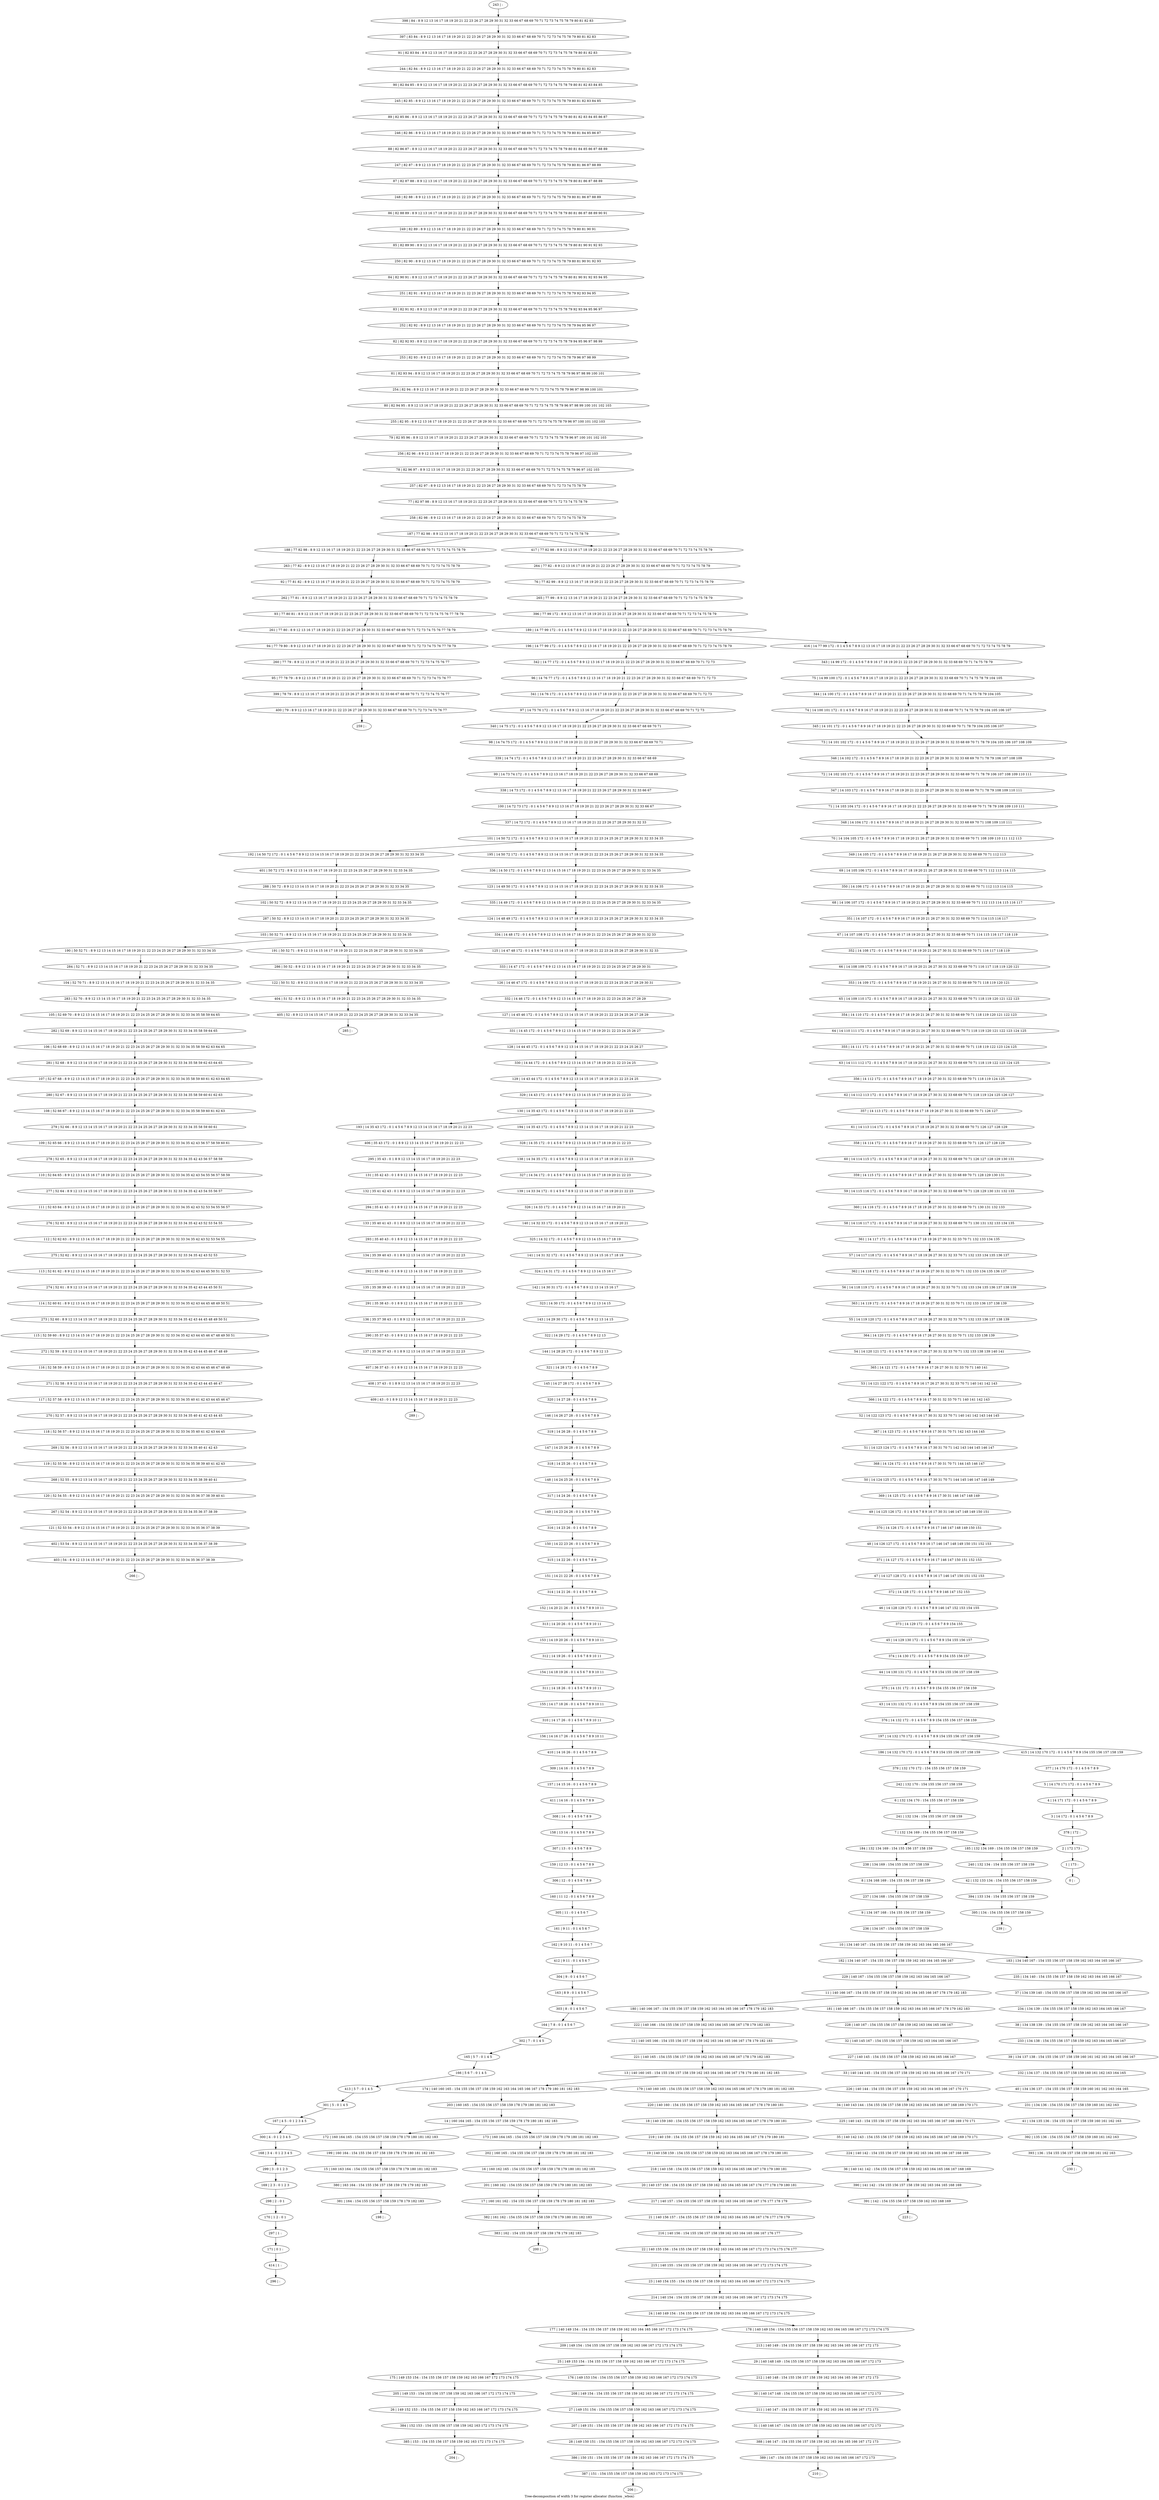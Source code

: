 digraph G {
graph [label="Tree-decomposition of width 3 for register allocator (function _wbox)"]
0[label="0 | : "];
1[label="1 | 173 : "];
2[label="2 | 172 173 : "];
3[label="3 | 14 172 : 0 1 4 5 6 7 8 9 "];
4[label="4 | 14 171 172 : 0 1 4 5 6 7 8 9 "];
5[label="5 | 14 170 171 172 : 0 1 4 5 6 7 8 9 "];
6[label="6 | 132 134 170 : 154 155 156 157 158 159 "];
7[label="7 | 132 134 169 : 154 155 156 157 158 159 "];
8[label="8 | 134 168 169 : 154 155 156 157 158 159 "];
9[label="9 | 134 167 168 : 154 155 156 157 158 159 "];
10[label="10 | 134 140 167 : 154 155 156 157 158 159 162 163 164 165 166 167 "];
11[label="11 | 140 166 167 : 154 155 156 157 158 159 162 163 164 165 166 167 178 179 182 183 "];
12[label="12 | 140 165 166 : 154 155 156 157 158 159 162 163 164 165 166 167 178 179 182 183 "];
13[label="13 | 140 160 165 : 154 155 156 157 158 159 162 163 164 165 166 167 178 179 180 181 182 183 "];
14[label="14 | 160 164 165 : 154 155 156 157 158 159 178 179 180 181 182 183 "];
15[label="15 | 160 163 164 : 154 155 156 157 158 159 178 179 180 181 182 183 "];
16[label="16 | 160 162 165 : 154 155 156 157 158 159 178 179 180 181 182 183 "];
17[label="17 | 160 161 162 : 154 155 156 157 158 159 178 179 180 181 182 183 "];
18[label="18 | 140 159 160 : 154 155 156 157 158 159 162 163 164 165 166 167 178 179 180 181 "];
19[label="19 | 140 158 159 : 154 155 156 157 158 159 162 163 164 165 166 167 178 179 180 181 "];
20[label="20 | 140 157 158 : 154 155 156 157 158 159 162 163 164 165 166 167 176 177 178 179 180 181 "];
21[label="21 | 140 156 157 : 154 155 156 157 158 159 162 163 164 165 166 167 176 177 178 179 "];
22[label="22 | 140 155 156 : 154 155 156 157 158 159 162 163 164 165 166 167 172 173 174 175 176 177 "];
23[label="23 | 140 154 155 : 154 155 156 157 158 159 162 163 164 165 166 167 172 173 174 175 "];
24[label="24 | 140 149 154 : 154 155 156 157 158 159 162 163 164 165 166 167 172 173 174 175 "];
25[label="25 | 149 153 154 : 154 155 156 157 158 159 162 163 166 167 172 173 174 175 "];
26[label="26 | 149 152 153 : 154 155 156 157 158 159 162 163 166 167 172 173 174 175 "];
27[label="27 | 149 151 154 : 154 155 156 157 158 159 162 163 166 167 172 173 174 175 "];
28[label="28 | 149 150 151 : 154 155 156 157 158 159 162 163 166 167 172 173 174 175 "];
29[label="29 | 140 148 149 : 154 155 156 157 158 159 162 163 164 165 166 167 172 173 "];
30[label="30 | 140 147 148 : 154 155 156 157 158 159 162 163 164 165 166 167 172 173 "];
31[label="31 | 140 146 147 : 154 155 156 157 158 159 162 163 164 165 166 167 172 173 "];
32[label="32 | 140 145 167 : 154 155 156 157 158 159 162 163 164 165 166 167 "];
33[label="33 | 140 144 145 : 154 155 156 157 158 159 162 163 164 165 166 167 170 171 "];
34[label="34 | 140 143 144 : 154 155 156 157 158 159 162 163 164 165 166 167 168 169 170 171 "];
35[label="35 | 140 142 143 : 154 155 156 157 158 159 162 163 164 165 166 167 168 169 170 171 "];
36[label="36 | 140 141 142 : 154 155 156 157 158 159 162 163 164 165 166 167 168 169 "];
37[label="37 | 134 139 140 : 154 155 156 157 158 159 162 163 164 165 166 167 "];
38[label="38 | 134 138 139 : 154 155 156 157 158 159 162 163 164 165 166 167 "];
39[label="39 | 134 137 138 : 154 155 156 157 158 159 160 161 162 163 164 165 166 167 "];
40[label="40 | 134 136 137 : 154 155 156 157 158 159 160 161 162 163 164 165 "];
41[label="41 | 134 135 136 : 154 155 156 157 158 159 160 161 162 163 "];
42[label="42 | 132 133 134 : 154 155 156 157 158 159 "];
43[label="43 | 14 131 132 172 : 0 1 4 5 6 7 8 9 154 155 156 157 158 159 "];
44[label="44 | 14 130 131 172 : 0 1 4 5 6 7 8 9 154 155 156 157 158 159 "];
45[label="45 | 14 129 130 172 : 0 1 4 5 6 7 8 9 154 155 156 157 "];
46[label="46 | 14 128 129 172 : 0 1 4 5 6 7 8 9 146 147 152 153 154 155 "];
47[label="47 | 14 127 128 172 : 0 1 4 5 6 7 8 9 16 17 146 147 150 151 152 153 "];
48[label="48 | 14 126 127 172 : 0 1 4 5 6 7 8 9 16 17 146 147 148 149 150 151 152 153 "];
49[label="49 | 14 125 126 172 : 0 1 4 5 6 7 8 9 16 17 30 31 146 147 148 149 150 151 "];
50[label="50 | 14 124 125 172 : 0 1 4 5 6 7 8 9 16 17 30 31 70 71 144 145 146 147 148 149 "];
51[label="51 | 14 123 124 172 : 0 1 4 5 6 7 8 9 16 17 30 31 70 71 142 143 144 145 146 147 "];
52[label="52 | 14 122 123 172 : 0 1 4 5 6 7 8 9 16 17 30 31 32 33 70 71 140 141 142 143 144 145 "];
53[label="53 | 14 121 122 172 : 0 1 4 5 6 7 8 9 16 17 26 27 30 31 32 33 70 71 140 141 142 143 "];
54[label="54 | 14 120 121 172 : 0 1 4 5 6 7 8 9 16 17 26 27 30 31 32 33 70 71 132 133 138 139 140 141 "];
55[label="55 | 14 119 120 172 : 0 1 4 5 6 7 8 9 16 17 18 19 26 27 30 31 32 33 70 71 132 133 136 137 138 139 "];
56[label="56 | 14 118 119 172 : 0 1 4 5 6 7 8 9 16 17 18 19 26 27 30 31 32 33 70 71 132 133 134 135 136 137 138 139 "];
57[label="57 | 14 117 118 172 : 0 1 4 5 6 7 8 9 16 17 18 19 26 27 30 31 32 33 70 71 132 133 134 135 136 137 "];
58[label="58 | 14 116 117 172 : 0 1 4 5 6 7 8 9 16 17 18 19 26 27 30 31 32 33 68 69 70 71 130 131 132 133 134 135 "];
59[label="59 | 14 115 116 172 : 0 1 4 5 6 7 8 9 16 17 18 19 26 27 30 31 32 33 68 69 70 71 128 129 130 131 132 133 "];
60[label="60 | 14 114 115 172 : 0 1 4 5 6 7 8 9 16 17 18 19 26 27 30 31 32 33 68 69 70 71 126 127 128 129 130 131 "];
61[label="61 | 14 113 114 172 : 0 1 4 5 6 7 8 9 16 17 18 19 26 27 30 31 32 33 68 69 70 71 126 127 128 129 "];
62[label="62 | 14 112 113 172 : 0 1 4 5 6 7 8 9 16 17 18 19 26 27 30 31 32 33 68 69 70 71 118 119 124 125 126 127 "];
63[label="63 | 14 111 112 172 : 0 1 4 5 6 7 8 9 16 17 18 19 20 21 26 27 30 31 32 33 68 69 70 71 118 119 122 123 124 125 "];
64[label="64 | 14 110 111 172 : 0 1 4 5 6 7 8 9 16 17 18 19 20 21 26 27 30 31 32 33 68 69 70 71 118 119 120 121 122 123 124 125 "];
65[label="65 | 14 109 110 172 : 0 1 4 5 6 7 8 9 16 17 18 19 20 21 26 27 30 31 32 33 68 69 70 71 118 119 120 121 122 123 "];
66[label="66 | 14 108 109 172 : 0 1 4 5 6 7 8 9 16 17 18 19 20 21 26 27 30 31 32 33 68 69 70 71 116 117 118 119 120 121 "];
67[label="67 | 14 107 108 172 : 0 1 4 5 6 7 8 9 16 17 18 19 20 21 26 27 30 31 32 33 68 69 70 71 114 115 116 117 118 119 "];
68[label="68 | 14 106 107 172 : 0 1 4 5 6 7 8 9 16 17 18 19 20 21 26 27 28 29 30 31 32 33 68 69 70 71 112 113 114 115 116 117 "];
69[label="69 | 14 105 106 172 : 0 1 4 5 6 7 8 9 16 17 18 19 20 21 26 27 28 29 30 31 32 33 68 69 70 71 112 113 114 115 "];
70[label="70 | 14 104 105 172 : 0 1 4 5 6 7 8 9 16 17 18 19 20 21 26 27 28 29 30 31 32 33 68 69 70 71 108 109 110 111 112 113 "];
71[label="71 | 14 103 104 172 : 0 1 4 5 6 7 8 9 16 17 18 19 20 21 22 23 26 27 28 29 30 31 32 33 68 69 70 71 78 79 108 109 110 111 "];
72[label="72 | 14 102 103 172 : 0 1 4 5 6 7 8 9 16 17 18 19 20 21 22 23 26 27 28 29 30 31 32 33 68 69 70 71 78 79 106 107 108 109 110 111 "];
73[label="73 | 14 101 102 172 : 0 1 4 5 6 7 8 9 16 17 18 19 20 21 22 23 26 27 28 29 30 31 32 33 68 69 70 71 78 79 104 105 106 107 108 109 "];
74[label="74 | 14 100 101 172 : 0 1 4 5 6 7 8 9 16 17 18 19 20 21 22 23 26 27 28 29 30 31 32 33 68 69 70 71 74 75 78 79 104 105 106 107 "];
75[label="75 | 14 99 100 172 : 0 1 4 5 6 7 8 9 16 17 18 19 20 21 22 23 26 27 28 29 30 31 32 33 68 69 70 71 74 75 78 79 104 105 "];
76[label="76 | 77 82 99 : 8 9 12 13 16 17 18 19 20 21 22 23 26 27 28 29 30 31 32 33 66 67 68 69 70 71 72 73 74 75 78 79 "];
77[label="77 | 82 97 98 : 8 9 12 13 16 17 18 19 20 21 22 23 26 27 28 29 30 31 32 33 66 67 68 69 70 71 72 73 74 75 78 79 "];
78[label="78 | 82 96 97 : 8 9 12 13 16 17 18 19 20 21 22 23 26 27 28 29 30 31 32 33 66 67 68 69 70 71 72 73 74 75 78 79 96 97 102 103 "];
79[label="79 | 82 95 96 : 8 9 12 13 16 17 18 19 20 21 22 23 26 27 28 29 30 31 32 33 66 67 68 69 70 71 72 73 74 75 78 79 96 97 100 101 102 103 "];
80[label="80 | 82 94 95 : 8 9 12 13 16 17 18 19 20 21 22 23 26 27 28 29 30 31 32 33 66 67 68 69 70 71 72 73 74 75 78 79 96 97 98 99 100 101 102 103 "];
81[label="81 | 82 93 94 : 8 9 12 13 16 17 18 19 20 21 22 23 26 27 28 29 30 31 32 33 66 67 68 69 70 71 72 73 74 75 78 79 96 97 98 99 100 101 "];
82[label="82 | 82 92 93 : 8 9 12 13 16 17 18 19 20 21 22 23 26 27 28 29 30 31 32 33 66 67 68 69 70 71 72 73 74 75 78 79 94 95 96 97 98 99 "];
83[label="83 | 82 91 92 : 8 9 12 13 16 17 18 19 20 21 22 23 26 27 28 29 30 31 32 33 66 67 68 69 70 71 72 73 74 75 78 79 92 93 94 95 96 97 "];
84[label="84 | 82 90 91 : 8 9 12 13 16 17 18 19 20 21 22 23 26 27 28 29 30 31 32 33 66 67 68 69 70 71 72 73 74 75 78 79 80 81 90 91 92 93 94 95 "];
85[label="85 | 82 89 90 : 8 9 12 13 16 17 18 19 20 21 22 23 26 27 28 29 30 31 32 33 66 67 68 69 70 71 72 73 74 75 78 79 80 81 90 91 92 93 "];
86[label="86 | 82 88 89 : 8 9 12 13 16 17 18 19 20 21 22 23 26 27 28 29 30 31 32 33 66 67 68 69 70 71 72 73 74 75 78 79 80 81 86 87 88 89 90 91 "];
87[label="87 | 82 87 88 : 8 9 12 13 16 17 18 19 20 21 22 23 26 27 28 29 30 31 32 33 66 67 68 69 70 71 72 73 74 75 78 79 80 81 86 87 88 89 "];
88[label="88 | 82 86 87 : 8 9 12 13 16 17 18 19 20 21 22 23 26 27 28 29 30 31 32 33 66 67 68 69 70 71 72 73 74 75 78 79 80 81 84 85 86 87 88 89 "];
89[label="89 | 82 85 86 : 8 9 12 13 16 17 18 19 20 21 22 23 26 27 28 29 30 31 32 33 66 67 68 69 70 71 72 73 74 75 78 79 80 81 82 83 84 85 86 87 "];
90[label="90 | 82 84 85 : 8 9 12 13 16 17 18 19 20 21 22 23 26 27 28 29 30 31 32 33 66 67 68 69 70 71 72 73 74 75 78 79 80 81 82 83 84 85 "];
91[label="91 | 82 83 84 : 8 9 12 13 16 17 18 19 20 21 22 23 26 27 28 29 30 31 32 33 66 67 68 69 70 71 72 73 74 75 78 79 80 81 82 83 "];
92[label="92 | 77 81 82 : 8 9 12 13 16 17 18 19 20 21 22 23 26 27 28 29 30 31 32 33 66 67 68 69 70 71 72 73 74 75 78 79 "];
93[label="93 | 77 80 81 : 8 9 12 13 16 17 18 19 20 21 22 23 26 27 28 29 30 31 32 33 66 67 68 69 70 71 72 73 74 75 76 77 78 79 "];
94[label="94 | 77 79 80 : 8 9 12 13 16 17 18 19 20 21 22 23 26 27 28 29 30 31 32 33 66 67 68 69 70 71 72 73 74 75 76 77 78 79 "];
95[label="95 | 77 78 79 : 8 9 12 13 16 17 18 19 20 21 22 23 26 27 28 29 30 31 32 33 66 67 68 69 70 71 72 73 74 75 76 77 "];
96[label="96 | 14 76 77 172 : 0 1 4 5 6 7 8 9 12 13 16 17 18 19 20 21 22 23 26 27 28 29 30 31 32 33 66 67 68 69 70 71 72 73 "];
97[label="97 | 14 75 76 172 : 0 1 4 5 6 7 8 9 12 13 16 17 18 19 20 21 22 23 26 27 28 29 30 31 32 33 66 67 68 69 70 71 72 73 "];
98[label="98 | 14 74 75 172 : 0 1 4 5 6 7 8 9 12 13 16 17 18 19 20 21 22 23 26 27 28 29 30 31 32 33 66 67 68 69 70 71 "];
99[label="99 | 14 73 74 172 : 0 1 4 5 6 7 8 9 12 13 16 17 18 19 20 21 22 23 26 27 28 29 30 31 32 33 66 67 68 69 "];
100[label="100 | 14 72 73 172 : 0 1 4 5 6 7 8 9 12 13 16 17 18 19 20 21 22 23 26 27 28 29 30 31 32 33 66 67 "];
101[label="101 | 14 50 72 172 : 0 1 4 5 6 7 8 9 12 13 14 15 16 17 18 19 20 21 22 23 24 25 26 27 28 29 30 31 32 33 34 35 "];
102[label="102 | 50 52 72 : 8 9 12 13 14 15 16 17 18 19 20 21 22 23 24 25 26 27 28 29 30 31 32 33 34 35 "];
103[label="103 | 50 52 71 : 8 9 12 13 14 15 16 17 18 19 20 21 22 23 24 25 26 27 28 29 30 31 32 33 34 35 "];
104[label="104 | 52 70 71 : 8 9 12 13 14 15 16 17 18 19 20 21 22 23 24 25 26 27 28 29 30 31 32 33 34 35 "];
105[label="105 | 52 69 70 : 8 9 12 13 14 15 16 17 18 19 20 21 22 23 24 25 26 27 28 29 30 31 32 33 34 35 58 59 64 65 "];
106[label="106 | 52 68 69 : 8 9 12 13 14 15 16 17 18 19 20 21 22 23 24 25 26 27 28 29 30 31 32 33 34 35 58 59 62 63 64 65 "];
107[label="107 | 52 67 68 : 8 9 12 13 14 15 16 17 18 19 20 21 22 23 24 25 26 27 28 29 30 31 32 33 34 35 58 59 60 61 62 63 64 65 "];
108[label="108 | 52 66 67 : 8 9 12 13 14 15 16 17 18 19 20 21 22 23 24 25 26 27 28 29 30 31 32 33 34 35 58 59 60 61 62 63 "];
109[label="109 | 52 65 66 : 8 9 12 13 14 15 16 17 18 19 20 21 22 23 24 25 26 27 28 29 30 31 32 33 34 35 42 43 56 57 58 59 60 61 "];
110[label="110 | 52 64 65 : 8 9 12 13 14 15 16 17 18 19 20 21 22 23 24 25 26 27 28 29 30 31 32 33 34 35 42 43 54 55 56 57 58 59 "];
111[label="111 | 52 63 64 : 8 9 12 13 14 15 16 17 18 19 20 21 22 23 24 25 26 27 28 29 30 31 32 33 34 35 42 43 52 53 54 55 56 57 "];
112[label="112 | 52 62 63 : 8 9 12 13 14 15 16 17 18 19 20 21 22 23 24 25 26 27 28 29 30 31 32 33 34 35 42 43 52 53 54 55 "];
113[label="113 | 52 61 62 : 8 9 12 13 14 15 16 17 18 19 20 21 22 23 24 25 26 27 28 29 30 31 32 33 34 35 42 43 44 45 50 51 52 53 "];
114[label="114 | 52 60 61 : 8 9 12 13 14 15 16 17 18 19 20 21 22 23 24 25 26 27 28 29 30 31 32 33 34 35 42 43 44 45 48 49 50 51 "];
115[label="115 | 52 59 60 : 8 9 12 13 14 15 16 17 18 19 20 21 22 23 24 25 26 27 28 29 30 31 32 33 34 35 42 43 44 45 46 47 48 49 50 51 "];
116[label="116 | 52 58 59 : 8 9 12 13 14 15 16 17 18 19 20 21 22 23 24 25 26 27 28 29 30 31 32 33 34 35 42 43 44 45 46 47 48 49 "];
117[label="117 | 52 57 58 : 8 9 12 13 14 15 16 17 18 19 20 21 22 23 24 25 26 27 28 29 30 31 32 33 34 35 40 41 42 43 44 45 46 47 "];
118[label="118 | 52 56 57 : 8 9 12 13 14 15 16 17 18 19 20 21 22 23 24 25 26 27 28 29 30 31 32 33 34 35 40 41 42 43 44 45 "];
119[label="119 | 52 55 56 : 8 9 12 13 14 15 16 17 18 19 20 21 22 23 24 25 26 27 28 29 30 31 32 33 34 35 38 39 40 41 42 43 "];
120[label="120 | 52 54 55 : 8 9 12 13 14 15 16 17 18 19 20 21 22 23 24 25 26 27 28 29 30 31 32 33 34 35 36 37 38 39 40 41 "];
121[label="121 | 52 53 54 : 8 9 12 13 14 15 16 17 18 19 20 21 22 23 24 25 26 27 28 29 30 31 32 33 34 35 36 37 38 39 "];
122[label="122 | 50 51 52 : 8 9 12 13 14 15 16 17 18 19 20 21 22 23 24 25 26 27 28 29 30 31 32 33 34 35 "];
123[label="123 | 14 49 50 172 : 0 1 4 5 6 7 8 9 12 13 14 15 16 17 18 19 20 21 22 23 24 25 26 27 28 29 30 31 32 33 34 35 "];
124[label="124 | 14 48 49 172 : 0 1 4 5 6 7 8 9 12 13 14 15 16 17 18 19 20 21 22 23 24 25 26 27 28 29 30 31 32 33 34 35 "];
125[label="125 | 14 47 48 172 : 0 1 4 5 6 7 8 9 12 13 14 15 16 17 18 19 20 21 22 23 24 25 26 27 28 29 30 31 32 33 "];
126[label="126 | 14 46 47 172 : 0 1 4 5 6 7 8 9 12 13 14 15 16 17 18 19 20 21 22 23 24 25 26 27 28 29 30 31 "];
127[label="127 | 14 45 46 172 : 0 1 4 5 6 7 8 9 12 13 14 15 16 17 18 19 20 21 22 23 24 25 26 27 28 29 "];
128[label="128 | 14 44 45 172 : 0 1 4 5 6 7 8 9 12 13 14 15 16 17 18 19 20 21 22 23 24 25 26 27 "];
129[label="129 | 14 43 44 172 : 0 1 4 5 6 7 8 9 12 13 14 15 16 17 18 19 20 21 22 23 24 25 "];
130[label="130 | 14 35 43 172 : 0 1 4 5 6 7 8 9 12 13 14 15 16 17 18 19 20 21 22 23 "];
131[label="131 | 35 42 43 : 0 1 8 9 12 13 14 15 16 17 18 19 20 21 22 23 "];
132[label="132 | 35 41 42 43 : 0 1 8 9 12 13 14 15 16 17 18 19 20 21 22 23 "];
133[label="133 | 35 40 41 43 : 0 1 8 9 12 13 14 15 16 17 18 19 20 21 22 23 "];
134[label="134 | 35 39 40 43 : 0 1 8 9 12 13 14 15 16 17 18 19 20 21 22 23 "];
135[label="135 | 35 38 39 43 : 0 1 8 9 12 13 14 15 16 17 18 19 20 21 22 23 "];
136[label="136 | 35 37 38 43 : 0 1 8 9 12 13 14 15 16 17 18 19 20 21 22 23 "];
137[label="137 | 35 36 37 43 : 0 1 8 9 12 13 14 15 16 17 18 19 20 21 22 23 "];
138[label="138 | 14 34 35 172 : 0 1 4 5 6 7 8 9 12 13 14 15 16 17 18 19 20 21 22 23 "];
139[label="139 | 14 33 34 172 : 0 1 4 5 6 7 8 9 12 13 14 15 16 17 18 19 20 21 22 23 "];
140[label="140 | 14 32 33 172 : 0 1 4 5 6 7 8 9 12 13 14 15 16 17 18 19 20 21 "];
141[label="141 | 14 31 32 172 : 0 1 4 5 6 7 8 9 12 13 14 15 16 17 18 19 "];
142[label="142 | 14 30 31 172 : 0 1 4 5 6 7 8 9 12 13 14 15 16 17 "];
143[label="143 | 14 29 30 172 : 0 1 4 5 6 7 8 9 12 13 14 15 "];
144[label="144 | 14 28 29 172 : 0 1 4 5 6 7 8 9 12 13 "];
145[label="145 | 14 27 28 172 : 0 1 4 5 6 7 8 9 "];
146[label="146 | 14 26 27 28 : 0 1 4 5 6 7 8 9 "];
147[label="147 | 14 25 26 28 : 0 1 4 5 6 7 8 9 "];
148[label="148 | 14 24 25 26 : 0 1 4 5 6 7 8 9 "];
149[label="149 | 14 23 24 26 : 0 1 4 5 6 7 8 9 "];
150[label="150 | 14 22 23 26 : 0 1 4 5 6 7 8 9 "];
151[label="151 | 14 21 22 26 : 0 1 4 5 6 7 8 9 "];
152[label="152 | 14 20 21 26 : 0 1 4 5 6 7 8 9 10 11 "];
153[label="153 | 14 19 20 26 : 0 1 4 5 6 7 8 9 10 11 "];
154[label="154 | 14 18 19 26 : 0 1 4 5 6 7 8 9 10 11 "];
155[label="155 | 14 17 18 26 : 0 1 4 5 6 7 8 9 10 11 "];
156[label="156 | 14 16 17 26 : 0 1 4 5 6 7 8 9 10 11 "];
157[label="157 | 14 15 16 : 0 1 4 5 6 7 8 9 "];
158[label="158 | 13 14 : 0 1 4 5 6 7 8 9 "];
159[label="159 | 12 13 : 0 1 4 5 6 7 8 9 "];
160[label="160 | 11 12 : 0 1 4 5 6 7 8 9 "];
161[label="161 | 9 11 : 0 1 4 5 6 7 "];
162[label="162 | 9 10 11 : 0 1 4 5 6 7 "];
163[label="163 | 8 9 : 0 1 4 5 6 7 "];
164[label="164 | 7 8 : 0 1 4 5 6 7 "];
165[label="165 | 5 7 : 0 1 4 5 "];
166[label="166 | 5 6 7 : 0 1 4 5 "];
167[label="167 | 4 5 : 0 1 2 3 4 5 "];
168[label="168 | 3 4 : 0 1 2 3 4 5 "];
169[label="169 | 2 3 : 0 1 2 3 "];
170[label="170 | 1 2 : 0 1 "];
171[label="171 | 0 1 : "];
172[label="172 | 160 164 165 : 154 155 156 157 158 159 178 179 180 181 182 183 "];
173[label="173 | 160 164 165 : 154 155 156 157 158 159 178 179 180 181 182 183 "];
174[label="174 | 140 160 165 : 154 155 156 157 158 159 162 163 164 165 166 167 178 179 180 181 182 183 "];
175[label="175 | 149 153 154 : 154 155 156 157 158 159 162 163 166 167 172 173 174 175 "];
176[label="176 | 149 153 154 : 154 155 156 157 158 159 162 163 166 167 172 173 174 175 "];
177[label="177 | 140 149 154 : 154 155 156 157 158 159 162 163 164 165 166 167 172 173 174 175 "];
178[label="178 | 140 149 154 : 154 155 156 157 158 159 162 163 164 165 166 167 172 173 174 175 "];
179[label="179 | 140 160 165 : 154 155 156 157 158 159 162 163 164 165 166 167 178 179 180 181 182 183 "];
180[label="180 | 140 166 167 : 154 155 156 157 158 159 162 163 164 165 166 167 178 179 182 183 "];
181[label="181 | 140 166 167 : 154 155 156 157 158 159 162 163 164 165 166 167 178 179 182 183 "];
182[label="182 | 134 140 167 : 154 155 156 157 158 159 162 163 164 165 166 167 "];
183[label="183 | 134 140 167 : 154 155 156 157 158 159 162 163 164 165 166 167 "];
184[label="184 | 132 134 169 : 154 155 156 157 158 159 "];
185[label="185 | 132 134 169 : 154 155 156 157 158 159 "];
186[label="186 | 14 132 170 172 : 0 1 4 5 6 7 8 9 154 155 156 157 158 159 "];
187[label="187 | 77 82 98 : 8 9 12 13 16 17 18 19 20 21 22 23 26 27 28 29 30 31 32 33 66 67 68 69 70 71 72 73 74 75 78 79 "];
188[label="188 | 77 82 98 : 8 9 12 13 16 17 18 19 20 21 22 23 26 27 28 29 30 31 32 33 66 67 68 69 70 71 72 73 74 75 78 79 "];
189[label="189 | 14 77 99 172 : 0 1 4 5 6 7 8 9 12 13 16 17 18 19 20 21 22 23 26 27 28 29 30 31 32 33 66 67 68 69 70 71 72 73 74 75 78 79 "];
190[label="190 | 50 52 71 : 8 9 12 13 14 15 16 17 18 19 20 21 22 23 24 25 26 27 28 29 30 31 32 33 34 35 "];
191[label="191 | 50 52 71 : 8 9 12 13 14 15 16 17 18 19 20 21 22 23 24 25 26 27 28 29 30 31 32 33 34 35 "];
192[label="192 | 14 50 72 172 : 0 1 4 5 6 7 8 9 12 13 14 15 16 17 18 19 20 21 22 23 24 25 26 27 28 29 30 31 32 33 34 35 "];
193[label="193 | 14 35 43 172 : 0 1 4 5 6 7 8 9 12 13 14 15 16 17 18 19 20 21 22 23 "];
194[label="194 | 14 35 43 172 : 0 1 4 5 6 7 8 9 12 13 14 15 16 17 18 19 20 21 22 23 "];
195[label="195 | 14 50 72 172 : 0 1 4 5 6 7 8 9 12 13 14 15 16 17 18 19 20 21 22 23 24 25 26 27 28 29 30 31 32 33 34 35 "];
196[label="196 | 14 77 99 172 : 0 1 4 5 6 7 8 9 12 13 16 17 18 19 20 21 22 23 26 27 28 29 30 31 32 33 66 67 68 69 70 71 72 73 74 75 78 79 "];
197[label="197 | 14 132 170 172 : 0 1 4 5 6 7 8 9 154 155 156 157 158 159 "];
198[label="198 | : "];
199[label="199 | 160 164 : 154 155 156 157 158 159 178 179 180 181 182 183 "];
200[label="200 | : "];
201[label="201 | 160 162 : 154 155 156 157 158 159 178 179 180 181 182 183 "];
202[label="202 | 160 165 : 154 155 156 157 158 159 178 179 180 181 182 183 "];
203[label="203 | 160 165 : 154 155 156 157 158 159 178 179 180 181 182 183 "];
204[label="204 | : "];
205[label="205 | 149 153 : 154 155 156 157 158 159 162 163 166 167 172 173 174 175 "];
206[label="206 | : "];
207[label="207 | 149 151 : 154 155 156 157 158 159 162 163 166 167 172 173 174 175 "];
208[label="208 | 149 154 : 154 155 156 157 158 159 162 163 166 167 172 173 174 175 "];
209[label="209 | 149 154 : 154 155 156 157 158 159 162 163 166 167 172 173 174 175 "];
210[label="210 | : "];
211[label="211 | 140 147 : 154 155 156 157 158 159 162 163 164 165 166 167 172 173 "];
212[label="212 | 140 148 : 154 155 156 157 158 159 162 163 164 165 166 167 172 173 "];
213[label="213 | 140 149 : 154 155 156 157 158 159 162 163 164 165 166 167 172 173 "];
214[label="214 | 140 154 : 154 155 156 157 158 159 162 163 164 165 166 167 172 173 174 175 "];
215[label="215 | 140 155 : 154 155 156 157 158 159 162 163 164 165 166 167 172 173 174 175 "];
216[label="216 | 140 156 : 154 155 156 157 158 159 162 163 164 165 166 167 176 177 "];
217[label="217 | 140 157 : 154 155 156 157 158 159 162 163 164 165 166 167 176 177 178 179 "];
218[label="218 | 140 158 : 154 155 156 157 158 159 162 163 164 165 166 167 178 179 180 181 "];
219[label="219 | 140 159 : 154 155 156 157 158 159 162 163 164 165 166 167 178 179 180 181 "];
220[label="220 | 140 160 : 154 155 156 157 158 159 162 163 164 165 166 167 178 179 180 181 "];
221[label="221 | 140 165 : 154 155 156 157 158 159 162 163 164 165 166 167 178 179 182 183 "];
222[label="222 | 140 166 : 154 155 156 157 158 159 162 163 164 165 166 167 178 179 182 183 "];
223[label="223 | : "];
224[label="224 | 140 142 : 154 155 156 157 158 159 162 163 164 165 166 167 168 169 "];
225[label="225 | 140 143 : 154 155 156 157 158 159 162 163 164 165 166 167 168 169 170 171 "];
226[label="226 | 140 144 : 154 155 156 157 158 159 162 163 164 165 166 167 170 171 "];
227[label="227 | 140 145 : 154 155 156 157 158 159 162 163 164 165 166 167 "];
228[label="228 | 140 167 : 154 155 156 157 158 159 162 163 164 165 166 167 "];
229[label="229 | 140 167 : 154 155 156 157 158 159 162 163 164 165 166 167 "];
230[label="230 | : "];
231[label="231 | 134 136 : 154 155 156 157 158 159 160 161 162 163 "];
232[label="232 | 134 137 : 154 155 156 157 158 159 160 161 162 163 164 165 "];
233[label="233 | 134 138 : 154 155 156 157 158 159 162 163 164 165 166 167 "];
234[label="234 | 134 139 : 154 155 156 157 158 159 162 163 164 165 166 167 "];
235[label="235 | 134 140 : 154 155 156 157 158 159 162 163 164 165 166 167 "];
236[label="236 | 134 167 : 154 155 156 157 158 159 "];
237[label="237 | 134 168 : 154 155 156 157 158 159 "];
238[label="238 | 134 169 : 154 155 156 157 158 159 "];
239[label="239 | : "];
240[label="240 | 132 134 : 154 155 156 157 158 159 "];
241[label="241 | 132 134 : 154 155 156 157 158 159 "];
242[label="242 | 132 170 : 154 155 156 157 158 159 "];
243[label="243 | : "];
244[label="244 | 82 84 : 8 9 12 13 16 17 18 19 20 21 22 23 26 27 28 29 30 31 32 33 66 67 68 69 70 71 72 73 74 75 78 79 80 81 82 83 "];
245[label="245 | 82 85 : 8 9 12 13 16 17 18 19 20 21 22 23 26 27 28 29 30 31 32 33 66 67 68 69 70 71 72 73 74 75 78 79 80 81 82 83 84 85 "];
246[label="246 | 82 86 : 8 9 12 13 16 17 18 19 20 21 22 23 26 27 28 29 30 31 32 33 66 67 68 69 70 71 72 73 74 75 78 79 80 81 84 85 86 87 "];
247[label="247 | 82 87 : 8 9 12 13 16 17 18 19 20 21 22 23 26 27 28 29 30 31 32 33 66 67 68 69 70 71 72 73 74 75 78 79 80 81 86 87 88 89 "];
248[label="248 | 82 88 : 8 9 12 13 16 17 18 19 20 21 22 23 26 27 28 29 30 31 32 33 66 67 68 69 70 71 72 73 74 75 78 79 80 81 86 87 88 89 "];
249[label="249 | 82 89 : 8 9 12 13 16 17 18 19 20 21 22 23 26 27 28 29 30 31 32 33 66 67 68 69 70 71 72 73 74 75 78 79 80 81 90 91 "];
250[label="250 | 82 90 : 8 9 12 13 16 17 18 19 20 21 22 23 26 27 28 29 30 31 32 33 66 67 68 69 70 71 72 73 74 75 78 79 80 81 90 91 92 93 "];
251[label="251 | 82 91 : 8 9 12 13 16 17 18 19 20 21 22 23 26 27 28 29 30 31 32 33 66 67 68 69 70 71 72 73 74 75 78 79 92 93 94 95 "];
252[label="252 | 82 92 : 8 9 12 13 16 17 18 19 20 21 22 23 26 27 28 29 30 31 32 33 66 67 68 69 70 71 72 73 74 75 78 79 94 95 96 97 "];
253[label="253 | 82 93 : 8 9 12 13 16 17 18 19 20 21 22 23 26 27 28 29 30 31 32 33 66 67 68 69 70 71 72 73 74 75 78 79 96 97 98 99 "];
254[label="254 | 82 94 : 8 9 12 13 16 17 18 19 20 21 22 23 26 27 28 29 30 31 32 33 66 67 68 69 70 71 72 73 74 75 78 79 96 97 98 99 100 101 "];
255[label="255 | 82 95 : 8 9 12 13 16 17 18 19 20 21 22 23 26 27 28 29 30 31 32 33 66 67 68 69 70 71 72 73 74 75 78 79 96 97 100 101 102 103 "];
256[label="256 | 82 96 : 8 9 12 13 16 17 18 19 20 21 22 23 26 27 28 29 30 31 32 33 66 67 68 69 70 71 72 73 74 75 78 79 96 97 102 103 "];
257[label="257 | 82 97 : 8 9 12 13 16 17 18 19 20 21 22 23 26 27 28 29 30 31 32 33 66 67 68 69 70 71 72 73 74 75 78 79 "];
258[label="258 | 82 98 : 8 9 12 13 16 17 18 19 20 21 22 23 26 27 28 29 30 31 32 33 66 67 68 69 70 71 72 73 74 75 78 79 "];
259[label="259 | : "];
260[label="260 | 77 79 : 8 9 12 13 16 17 18 19 20 21 22 23 26 27 28 29 30 31 32 33 66 67 68 69 70 71 72 73 74 75 76 77 "];
261[label="261 | 77 80 : 8 9 12 13 16 17 18 19 20 21 22 23 26 27 28 29 30 31 32 33 66 67 68 69 70 71 72 73 74 75 76 77 78 79 "];
262[label="262 | 77 81 : 8 9 12 13 16 17 18 19 20 21 22 23 26 27 28 29 30 31 32 33 66 67 68 69 70 71 72 73 74 75 78 79 "];
263[label="263 | 77 82 : 8 9 12 13 16 17 18 19 20 21 22 23 26 27 28 29 30 31 32 33 66 67 68 69 70 71 72 73 74 75 78 79 "];
264[label="264 | 77 82 : 8 9 12 13 16 17 18 19 20 21 22 23 26 27 28 29 30 31 32 33 66 67 68 69 70 71 72 73 74 75 78 79 "];
265[label="265 | 77 99 : 8 9 12 13 16 17 18 19 20 21 22 23 26 27 28 29 30 31 32 33 66 67 68 69 70 71 72 73 74 75 78 79 "];
266[label="266 | : "];
267[label="267 | 52 54 : 8 9 12 13 14 15 16 17 18 19 20 21 22 23 24 25 26 27 28 29 30 31 32 33 34 35 36 37 38 39 "];
268[label="268 | 52 55 : 8 9 12 13 14 15 16 17 18 19 20 21 22 23 24 25 26 27 28 29 30 31 32 33 34 35 38 39 40 41 "];
269[label="269 | 52 56 : 8 9 12 13 14 15 16 17 18 19 20 21 22 23 24 25 26 27 28 29 30 31 32 33 34 35 40 41 42 43 "];
270[label="270 | 52 57 : 8 9 12 13 14 15 16 17 18 19 20 21 22 23 24 25 26 27 28 29 30 31 32 33 34 35 40 41 42 43 44 45 "];
271[label="271 | 52 58 : 8 9 12 13 14 15 16 17 18 19 20 21 22 23 24 25 26 27 28 29 30 31 32 33 34 35 42 43 44 45 46 47 "];
272[label="272 | 52 59 : 8 9 12 13 14 15 16 17 18 19 20 21 22 23 24 25 26 27 28 29 30 31 32 33 34 35 42 43 44 45 46 47 48 49 "];
273[label="273 | 52 60 : 8 9 12 13 14 15 16 17 18 19 20 21 22 23 24 25 26 27 28 29 30 31 32 33 34 35 42 43 44 45 48 49 50 51 "];
274[label="274 | 52 61 : 8 9 12 13 14 15 16 17 18 19 20 21 22 23 24 25 26 27 28 29 30 31 32 33 34 35 42 43 44 45 50 51 "];
275[label="275 | 52 62 : 8 9 12 13 14 15 16 17 18 19 20 21 22 23 24 25 26 27 28 29 30 31 32 33 34 35 42 43 52 53 "];
276[label="276 | 52 63 : 8 9 12 13 14 15 16 17 18 19 20 21 22 23 24 25 26 27 28 29 30 31 32 33 34 35 42 43 52 53 54 55 "];
277[label="277 | 52 64 : 8 9 12 13 14 15 16 17 18 19 20 21 22 23 24 25 26 27 28 29 30 31 32 33 34 35 42 43 54 55 56 57 "];
278[label="278 | 52 65 : 8 9 12 13 14 15 16 17 18 19 20 21 22 23 24 25 26 27 28 29 30 31 32 33 34 35 42 43 56 57 58 59 "];
279[label="279 | 52 66 : 8 9 12 13 14 15 16 17 18 19 20 21 22 23 24 25 26 27 28 29 30 31 32 33 34 35 58 59 60 61 "];
280[label="280 | 52 67 : 8 9 12 13 14 15 16 17 18 19 20 21 22 23 24 25 26 27 28 29 30 31 32 33 34 35 58 59 60 61 62 63 "];
281[label="281 | 52 68 : 8 9 12 13 14 15 16 17 18 19 20 21 22 23 24 25 26 27 28 29 30 31 32 33 34 35 58 59 62 63 64 65 "];
282[label="282 | 52 69 : 8 9 12 13 14 15 16 17 18 19 20 21 22 23 24 25 26 27 28 29 30 31 32 33 34 35 58 59 64 65 "];
283[label="283 | 52 70 : 8 9 12 13 14 15 16 17 18 19 20 21 22 23 24 25 26 27 28 29 30 31 32 33 34 35 "];
284[label="284 | 52 71 : 8 9 12 13 14 15 16 17 18 19 20 21 22 23 24 25 26 27 28 29 30 31 32 33 34 35 "];
285[label="285 | : "];
286[label="286 | 50 52 : 8 9 12 13 14 15 16 17 18 19 20 21 22 23 24 25 26 27 28 29 30 31 32 33 34 35 "];
287[label="287 | 50 52 : 8 9 12 13 14 15 16 17 18 19 20 21 22 23 24 25 26 27 28 29 30 31 32 33 34 35 "];
288[label="288 | 50 72 : 8 9 12 13 14 15 16 17 18 19 20 21 22 23 24 25 26 27 28 29 30 31 32 33 34 35 "];
289[label="289 | : "];
290[label="290 | 35 37 43 : 0 1 8 9 12 13 14 15 16 17 18 19 20 21 22 23 "];
291[label="291 | 35 38 43 : 0 1 8 9 12 13 14 15 16 17 18 19 20 21 22 23 "];
292[label="292 | 35 39 43 : 0 1 8 9 12 13 14 15 16 17 18 19 20 21 22 23 "];
293[label="293 | 35 40 43 : 0 1 8 9 12 13 14 15 16 17 18 19 20 21 22 23 "];
294[label="294 | 35 41 43 : 0 1 8 9 12 13 14 15 16 17 18 19 20 21 22 23 "];
295[label="295 | 35 43 : 0 1 8 9 12 13 14 15 16 17 18 19 20 21 22 23 "];
296[label="296 | : "];
297[label="297 | 1 : "];
298[label="298 | 2 : 0 1 "];
299[label="299 | 3 : 0 1 2 3 "];
300[label="300 | 4 : 0 1 2 3 4 5 "];
301[label="301 | 5 : 0 1 4 5 "];
302[label="302 | 7 : 0 1 4 5 "];
303[label="303 | 8 : 0 1 4 5 6 7 "];
304[label="304 | 9 : 0 1 4 5 6 7 "];
305[label="305 | 11 : 0 1 4 5 6 7 "];
306[label="306 | 12 : 0 1 4 5 6 7 8 9 "];
307[label="307 | 13 : 0 1 4 5 6 7 8 9 "];
308[label="308 | 14 : 0 1 4 5 6 7 8 9 "];
309[label="309 | 14 16 : 0 1 4 5 6 7 8 9 "];
310[label="310 | 14 17 26 : 0 1 4 5 6 7 8 9 10 11 "];
311[label="311 | 14 18 26 : 0 1 4 5 6 7 8 9 10 11 "];
312[label="312 | 14 19 26 : 0 1 4 5 6 7 8 9 10 11 "];
313[label="313 | 14 20 26 : 0 1 4 5 6 7 8 9 10 11 "];
314[label="314 | 14 21 26 : 0 1 4 5 6 7 8 9 "];
315[label="315 | 14 22 26 : 0 1 4 5 6 7 8 9 "];
316[label="316 | 14 23 26 : 0 1 4 5 6 7 8 9 "];
317[label="317 | 14 24 26 : 0 1 4 5 6 7 8 9 "];
318[label="318 | 14 25 26 : 0 1 4 5 6 7 8 9 "];
319[label="319 | 14 26 28 : 0 1 4 5 6 7 8 9 "];
320[label="320 | 14 27 28 : 0 1 4 5 6 7 8 9 "];
321[label="321 | 14 28 172 : 0 1 4 5 6 7 8 9 "];
322[label="322 | 14 29 172 : 0 1 4 5 6 7 8 9 12 13 "];
323[label="323 | 14 30 172 : 0 1 4 5 6 7 8 9 12 13 14 15 "];
324[label="324 | 14 31 172 : 0 1 4 5 6 7 8 9 12 13 14 15 16 17 "];
325[label="325 | 14 32 172 : 0 1 4 5 6 7 8 9 12 13 14 15 16 17 18 19 "];
326[label="326 | 14 33 172 : 0 1 4 5 6 7 8 9 12 13 14 15 16 17 18 19 20 21 "];
327[label="327 | 14 34 172 : 0 1 4 5 6 7 8 9 12 13 14 15 16 17 18 19 20 21 22 23 "];
328[label="328 | 14 35 172 : 0 1 4 5 6 7 8 9 12 13 14 15 16 17 18 19 20 21 22 23 "];
329[label="329 | 14 43 172 : 0 1 4 5 6 7 8 9 12 13 14 15 16 17 18 19 20 21 22 23 "];
330[label="330 | 14 44 172 : 0 1 4 5 6 7 8 9 12 13 14 15 16 17 18 19 20 21 22 23 24 25 "];
331[label="331 | 14 45 172 : 0 1 4 5 6 7 8 9 12 13 14 15 16 17 18 19 20 21 22 23 24 25 26 27 "];
332[label="332 | 14 46 172 : 0 1 4 5 6 7 8 9 12 13 14 15 16 17 18 19 20 21 22 23 24 25 26 27 28 29 "];
333[label="333 | 14 47 172 : 0 1 4 5 6 7 8 9 12 13 14 15 16 17 18 19 20 21 22 23 24 25 26 27 28 29 30 31 "];
334[label="334 | 14 48 172 : 0 1 4 5 6 7 8 9 12 13 14 15 16 17 18 19 20 21 22 23 24 25 26 27 28 29 30 31 32 33 "];
335[label="335 | 14 49 172 : 0 1 4 5 6 7 8 9 12 13 14 15 16 17 18 19 20 21 22 23 24 25 26 27 28 29 30 31 32 33 34 35 "];
336[label="336 | 14 50 172 : 0 1 4 5 6 7 8 9 12 13 14 15 16 17 18 19 20 21 22 23 24 25 26 27 28 29 30 31 32 33 34 35 "];
337[label="337 | 14 72 172 : 0 1 4 5 6 7 8 9 12 13 16 17 18 19 20 21 22 23 26 27 28 29 30 31 32 33 "];
338[label="338 | 14 73 172 : 0 1 4 5 6 7 8 9 12 13 16 17 18 19 20 21 22 23 26 27 28 29 30 31 32 33 66 67 "];
339[label="339 | 14 74 172 : 0 1 4 5 6 7 8 9 12 13 16 17 18 19 20 21 22 23 26 27 28 29 30 31 32 33 66 67 68 69 "];
340[label="340 | 14 75 172 : 0 1 4 5 6 7 8 9 12 13 16 17 18 19 20 21 22 23 26 27 28 29 30 31 32 33 66 67 68 69 70 71 "];
341[label="341 | 14 76 172 : 0 1 4 5 6 7 8 9 12 13 16 17 18 19 20 21 22 23 26 27 28 29 30 31 32 33 66 67 68 69 70 71 72 73 "];
342[label="342 | 14 77 172 : 0 1 4 5 6 7 8 9 12 13 16 17 18 19 20 21 22 23 26 27 28 29 30 31 32 33 66 67 68 69 70 71 72 73 "];
343[label="343 | 14 99 172 : 0 1 4 5 6 7 8 9 16 17 18 19 20 21 22 23 26 27 28 29 30 31 32 33 68 69 70 71 74 75 78 79 "];
344[label="344 | 14 100 172 : 0 1 4 5 6 7 8 9 16 17 18 19 20 21 22 23 26 27 28 29 30 31 32 33 68 69 70 71 74 75 78 79 104 105 "];
345[label="345 | 14 101 172 : 0 1 4 5 6 7 8 9 16 17 18 19 20 21 22 23 26 27 28 29 30 31 32 33 68 69 70 71 78 79 104 105 106 107 "];
346[label="346 | 14 102 172 : 0 1 4 5 6 7 8 9 16 17 18 19 20 21 22 23 26 27 28 29 30 31 32 33 68 69 70 71 78 79 106 107 108 109 "];
347[label="347 | 14 103 172 : 0 1 4 5 6 7 8 9 16 17 18 19 20 21 22 23 26 27 28 29 30 31 32 33 68 69 70 71 78 79 108 109 110 111 "];
348[label="348 | 14 104 172 : 0 1 4 5 6 7 8 9 16 17 18 19 20 21 26 27 28 29 30 31 32 33 68 69 70 71 108 109 110 111 "];
349[label="349 | 14 105 172 : 0 1 4 5 6 7 8 9 16 17 18 19 20 21 26 27 28 29 30 31 32 33 68 69 70 71 112 113 "];
350[label="350 | 14 106 172 : 0 1 4 5 6 7 8 9 16 17 18 19 20 21 26 27 28 29 30 31 32 33 68 69 70 71 112 113 114 115 "];
351[label="351 | 14 107 172 : 0 1 4 5 6 7 8 9 16 17 18 19 20 21 26 27 30 31 32 33 68 69 70 71 114 115 116 117 "];
352[label="352 | 14 108 172 : 0 1 4 5 6 7 8 9 16 17 18 19 20 21 26 27 30 31 32 33 68 69 70 71 116 117 118 119 "];
353[label="353 | 14 109 172 : 0 1 4 5 6 7 8 9 16 17 18 19 20 21 26 27 30 31 32 33 68 69 70 71 118 119 120 121 "];
354[label="354 | 14 110 172 : 0 1 4 5 6 7 8 9 16 17 18 19 20 21 26 27 30 31 32 33 68 69 70 71 118 119 120 121 122 123 "];
355[label="355 | 14 111 172 : 0 1 4 5 6 7 8 9 16 17 18 19 20 21 26 27 30 31 32 33 68 69 70 71 118 119 122 123 124 125 "];
356[label="356 | 14 112 172 : 0 1 4 5 6 7 8 9 16 17 18 19 26 27 30 31 32 33 68 69 70 71 118 119 124 125 "];
357[label="357 | 14 113 172 : 0 1 4 5 6 7 8 9 16 17 18 19 26 27 30 31 32 33 68 69 70 71 126 127 "];
358[label="358 | 14 114 172 : 0 1 4 5 6 7 8 9 16 17 18 19 26 27 30 31 32 33 68 69 70 71 126 127 128 129 "];
359[label="359 | 14 115 172 : 0 1 4 5 6 7 8 9 16 17 18 19 26 27 30 31 32 33 68 69 70 71 128 129 130 131 "];
360[label="360 | 14 116 172 : 0 1 4 5 6 7 8 9 16 17 18 19 26 27 30 31 32 33 68 69 70 71 130 131 132 133 "];
361[label="361 | 14 117 172 : 0 1 4 5 6 7 8 9 16 17 18 19 26 27 30 31 32 33 70 71 132 133 134 135 "];
362[label="362 | 14 118 172 : 0 1 4 5 6 7 8 9 16 17 18 19 26 27 30 31 32 33 70 71 132 133 134 135 136 137 "];
363[label="363 | 14 119 172 : 0 1 4 5 6 7 8 9 16 17 18 19 26 27 30 31 32 33 70 71 132 133 136 137 138 139 "];
364[label="364 | 14 120 172 : 0 1 4 5 6 7 8 9 16 17 26 27 30 31 32 33 70 71 132 133 138 139 "];
365[label="365 | 14 121 172 : 0 1 4 5 6 7 8 9 16 17 26 27 30 31 32 33 70 71 140 141 "];
366[label="366 | 14 122 172 : 0 1 4 5 6 7 8 9 16 17 30 31 32 33 70 71 140 141 142 143 "];
367[label="367 | 14 123 172 : 0 1 4 5 6 7 8 9 16 17 30 31 70 71 142 143 144 145 "];
368[label="368 | 14 124 172 : 0 1 4 5 6 7 8 9 16 17 30 31 70 71 144 145 146 147 "];
369[label="369 | 14 125 172 : 0 1 4 5 6 7 8 9 16 17 30 31 146 147 148 149 "];
370[label="370 | 14 126 172 : 0 1 4 5 6 7 8 9 16 17 146 147 148 149 150 151 "];
371[label="371 | 14 127 172 : 0 1 4 5 6 7 8 9 16 17 146 147 150 151 152 153 "];
372[label="372 | 14 128 172 : 0 1 4 5 6 7 8 9 146 147 152 153 "];
373[label="373 | 14 129 172 : 0 1 4 5 6 7 8 9 154 155 "];
374[label="374 | 14 130 172 : 0 1 4 5 6 7 8 9 154 155 156 157 "];
375[label="375 | 14 131 172 : 0 1 4 5 6 7 8 9 154 155 156 157 158 159 "];
376[label="376 | 14 132 172 : 0 1 4 5 6 7 8 9 154 155 156 157 158 159 "];
377[label="377 | 14 170 172 : 0 1 4 5 6 7 8 9 "];
378[label="378 | 172 : "];
379[label="379 | 132 170 172 : 154 155 156 157 158 159 "];
380[label="380 | 163 164 : 154 155 156 157 158 159 178 179 182 183 "];
381[label="381 | 164 : 154 155 156 157 158 159 178 179 182 183 "];
382[label="382 | 161 162 : 154 155 156 157 158 159 178 179 180 181 182 183 "];
383[label="383 | 162 : 154 155 156 157 158 159 178 179 182 183 "];
384[label="384 | 152 153 : 154 155 156 157 158 159 162 163 172 173 174 175 "];
385[label="385 | 153 : 154 155 156 157 158 159 162 163 172 173 174 175 "];
386[label="386 | 150 151 : 154 155 156 157 158 159 162 163 166 167 172 173 174 175 "];
387[label="387 | 151 : 154 155 156 157 158 159 162 163 172 173 174 175 "];
388[label="388 | 146 147 : 154 155 156 157 158 159 162 163 164 165 166 167 172 173 "];
389[label="389 | 147 : 154 155 156 157 158 159 162 163 164 165 166 167 172 173 "];
390[label="390 | 141 142 : 154 155 156 157 158 159 162 163 164 165 168 169 "];
391[label="391 | 142 : 154 155 156 157 158 159 162 163 168 169 "];
392[label="392 | 135 136 : 154 155 156 157 158 159 160 161 162 163 "];
393[label="393 | 136 : 154 155 156 157 158 159 160 161 162 163 "];
394[label="394 | 133 134 : 154 155 156 157 158 159 "];
395[label="395 | 134 : 154 155 156 157 158 159 "];
396[label="396 | 77 99 172 : 8 9 12 13 16 17 18 19 20 21 22 23 26 27 28 29 30 31 32 33 66 67 68 69 70 71 72 73 74 75 78 79 "];
397[label="397 | 83 84 : 8 9 12 13 16 17 18 19 20 21 22 23 26 27 28 29 30 31 32 33 66 67 68 69 70 71 72 73 74 75 78 79 80 81 82 83 "];
398[label="398 | 84 : 8 9 12 13 16 17 18 19 20 21 22 23 26 27 28 29 30 31 32 33 66 67 68 69 70 71 72 73 74 75 78 79 80 81 82 83 "];
399[label="399 | 78 79 : 8 9 12 13 16 17 18 19 20 21 22 23 26 27 28 29 30 31 32 33 66 67 68 69 70 71 72 73 74 75 76 77 "];
400[label="400 | 79 : 8 9 12 13 16 17 18 19 20 21 22 23 26 27 28 29 30 31 32 33 66 67 68 69 70 71 72 73 74 75 76 77 "];
401[label="401 | 50 72 172 : 8 9 12 13 14 15 16 17 18 19 20 21 22 23 24 25 26 27 28 29 30 31 32 33 34 35 "];
402[label="402 | 53 54 : 8 9 12 13 14 15 16 17 18 19 20 21 22 23 24 25 26 27 28 29 30 31 32 33 34 35 36 37 38 39 "];
403[label="403 | 54 : 8 9 12 13 14 15 16 17 18 19 20 21 22 23 24 25 26 27 28 29 30 31 32 33 34 35 36 37 38 39 "];
404[label="404 | 51 52 : 8 9 12 13 14 15 16 17 18 19 20 21 22 23 24 25 26 27 28 29 30 31 32 33 34 35 "];
405[label="405 | 52 : 8 9 12 13 14 15 16 17 18 19 20 21 22 23 24 25 26 27 28 29 30 31 32 33 34 35 "];
406[label="406 | 35 43 172 : 0 1 8 9 12 13 14 15 16 17 18 19 20 21 22 23 "];
407[label="407 | 36 37 43 : 0 1 8 9 12 13 14 15 16 17 18 19 20 21 22 23 "];
408[label="408 | 37 43 : 0 1 8 9 12 13 14 15 16 17 18 19 20 21 22 23 "];
409[label="409 | 43 : 0 1 8 9 12 13 14 15 16 17 18 19 20 21 22 23 "];
410[label="410 | 14 16 26 : 0 1 4 5 6 7 8 9 "];
411[label="411 | 14 16 : 0 1 4 5 6 7 8 9 "];
412[label="412 | 9 11 : 0 1 4 5 6 7 "];
413[label="413 | 5 7 : 0 1 4 5 "];
414[label="414 | 1 : "];
415[label="415 | 14 132 170 172 : 0 1 4 5 6 7 8 9 154 155 156 157 158 159 "];
416[label="416 | 14 77 99 172 : 0 1 4 5 6 7 8 9 12 13 16 17 18 19 20 21 22 23 26 27 28 29 30 31 32 33 66 67 68 69 70 71 72 73 74 75 78 79 "];
417[label="417 | 77 82 98 : 8 9 12 13 16 17 18 19 20 21 22 23 26 27 28 29 30 31 32 33 66 67 68 69 70 71 72 73 74 75 78 79 "];
131->132 ;
161->162 ;
165->166 ;
14->172 ;
14->173 ;
13->174 ;
25->175 ;
25->176 ;
24->177 ;
24->178 ;
13->179 ;
11->180 ;
11->181 ;
10->182 ;
10->183 ;
7->184 ;
7->185 ;
103->190 ;
103->191 ;
101->192 ;
130->193 ;
130->194 ;
101->195 ;
199->15 ;
172->199 ;
201->17 ;
16->201 ;
202->16 ;
173->202 ;
203->14 ;
174->203 ;
205->26 ;
175->205 ;
207->28 ;
27->207 ;
208->27 ;
176->208 ;
209->25 ;
177->209 ;
211->31 ;
30->211 ;
212->30 ;
29->212 ;
213->29 ;
178->213 ;
214->24 ;
23->214 ;
215->23 ;
22->215 ;
216->22 ;
21->216 ;
217->21 ;
20->217 ;
218->20 ;
19->218 ;
219->19 ;
18->219 ;
220->18 ;
179->220 ;
221->13 ;
12->221 ;
222->12 ;
180->222 ;
224->36 ;
35->224 ;
225->35 ;
34->225 ;
226->34 ;
33->226 ;
227->33 ;
32->227 ;
228->32 ;
181->228 ;
229->11 ;
182->229 ;
231->41 ;
40->231 ;
232->40 ;
39->232 ;
233->39 ;
38->233 ;
234->38 ;
37->234 ;
235->37 ;
183->235 ;
236->10 ;
9->236 ;
237->9 ;
8->237 ;
238->8 ;
184->238 ;
240->42 ;
185->240 ;
241->7 ;
6->241 ;
242->6 ;
260->95 ;
94->260 ;
261->94 ;
93->261 ;
262->93 ;
92->262 ;
263->92 ;
188->263 ;
267->121 ;
120->267 ;
268->120 ;
119->268 ;
269->119 ;
118->269 ;
270->118 ;
117->270 ;
271->117 ;
116->271 ;
272->116 ;
115->272 ;
273->115 ;
114->273 ;
274->114 ;
113->274 ;
275->113 ;
112->275 ;
276->112 ;
111->276 ;
277->111 ;
110->277 ;
278->110 ;
109->278 ;
279->109 ;
108->279 ;
280->108 ;
107->280 ;
281->107 ;
106->281 ;
282->106 ;
105->282 ;
283->105 ;
104->283 ;
284->104 ;
190->284 ;
286->122 ;
191->286 ;
287->103 ;
102->287 ;
288->102 ;
290->137 ;
136->290 ;
291->136 ;
135->291 ;
292->135 ;
134->292 ;
293->134 ;
133->293 ;
294->133 ;
132->294 ;
295->131 ;
297->171 ;
170->297 ;
298->170 ;
169->298 ;
299->169 ;
168->299 ;
300->168 ;
167->300 ;
301->167 ;
302->165 ;
164->302 ;
303->164 ;
163->303 ;
304->163 ;
305->161 ;
160->305 ;
306->160 ;
159->306 ;
307->159 ;
158->307 ;
308->158 ;
309->157 ;
310->156 ;
155->310 ;
311->155 ;
154->311 ;
312->154 ;
153->312 ;
313->153 ;
152->313 ;
314->152 ;
151->314 ;
315->151 ;
150->315 ;
316->150 ;
149->316 ;
317->149 ;
148->317 ;
318->148 ;
147->318 ;
319->147 ;
146->319 ;
320->146 ;
145->320 ;
321->145 ;
144->321 ;
322->144 ;
143->322 ;
323->143 ;
142->323 ;
324->142 ;
141->324 ;
325->141 ;
140->325 ;
326->140 ;
139->326 ;
327->139 ;
138->327 ;
328->138 ;
194->328 ;
329->130 ;
129->329 ;
330->129 ;
128->330 ;
331->128 ;
127->331 ;
332->127 ;
126->332 ;
333->126 ;
125->333 ;
334->125 ;
124->334 ;
335->124 ;
123->335 ;
336->123 ;
195->336 ;
337->101 ;
100->337 ;
338->100 ;
99->338 ;
339->99 ;
98->339 ;
340->98 ;
97->340 ;
341->97 ;
96->341 ;
342->96 ;
196->342 ;
379->242 ;
186->379 ;
15->380 ;
381->198 ;
380->381 ;
17->382 ;
383->200 ;
382->383 ;
26->384 ;
385->204 ;
384->385 ;
28->386 ;
387->206 ;
386->387 ;
31->388 ;
389->210 ;
388->389 ;
36->390 ;
391->223 ;
390->391 ;
41->392 ;
393->230 ;
392->393 ;
42->394 ;
395->239 ;
394->395 ;
95->399 ;
400->259 ;
399->400 ;
401->288 ;
192->401 ;
121->402 ;
403->266 ;
402->403 ;
122->404 ;
405->285 ;
404->405 ;
406->295 ;
193->406 ;
137->407 ;
407->408 ;
409->289 ;
408->409 ;
410->309 ;
156->410 ;
411->308 ;
157->411 ;
412->304 ;
162->412 ;
413->301 ;
166->413 ;
414->296 ;
171->414 ;
243->398 ;
398->397 ;
397->91 ;
91->244 ;
244->90 ;
90->245 ;
245->89 ;
89->246 ;
246->88 ;
88->247 ;
247->87 ;
87->248 ;
248->86 ;
86->249 ;
249->85 ;
85->250 ;
250->84 ;
84->251 ;
251->83 ;
83->252 ;
252->82 ;
82->253 ;
253->81 ;
81->254 ;
254->80 ;
80->255 ;
255->79 ;
79->256 ;
256->78 ;
78->257 ;
257->77 ;
77->258 ;
258->187 ;
264->76 ;
76->265 ;
265->396 ;
396->189 ;
343->75 ;
75->344 ;
344->74 ;
74->345 ;
345->73 ;
73->346 ;
346->72 ;
72->347 ;
347->71 ;
71->348 ;
348->70 ;
70->349 ;
349->69 ;
69->350 ;
350->68 ;
68->351 ;
351->67 ;
67->352 ;
352->66 ;
66->353 ;
353->65 ;
65->354 ;
354->64 ;
64->355 ;
355->63 ;
63->356 ;
356->62 ;
62->357 ;
357->61 ;
61->358 ;
358->60 ;
60->359 ;
359->59 ;
59->360 ;
360->58 ;
58->361 ;
361->57 ;
57->362 ;
362->56 ;
56->363 ;
363->55 ;
55->364 ;
364->54 ;
54->365 ;
365->53 ;
53->366 ;
366->52 ;
52->367 ;
367->51 ;
51->368 ;
368->50 ;
50->369 ;
369->49 ;
49->370 ;
370->48 ;
48->371 ;
371->47 ;
47->372 ;
372->46 ;
46->373 ;
373->45 ;
45->374 ;
374->44 ;
44->375 ;
375->43 ;
43->376 ;
376->197 ;
377->5 ;
5->4 ;
4->3 ;
3->378 ;
378->2 ;
2->1 ;
1->0 ;
415->377 ;
416->343 ;
417->264 ;
197->186 ;
197->415 ;
189->196 ;
189->416 ;
187->188 ;
187->417 ;
}
